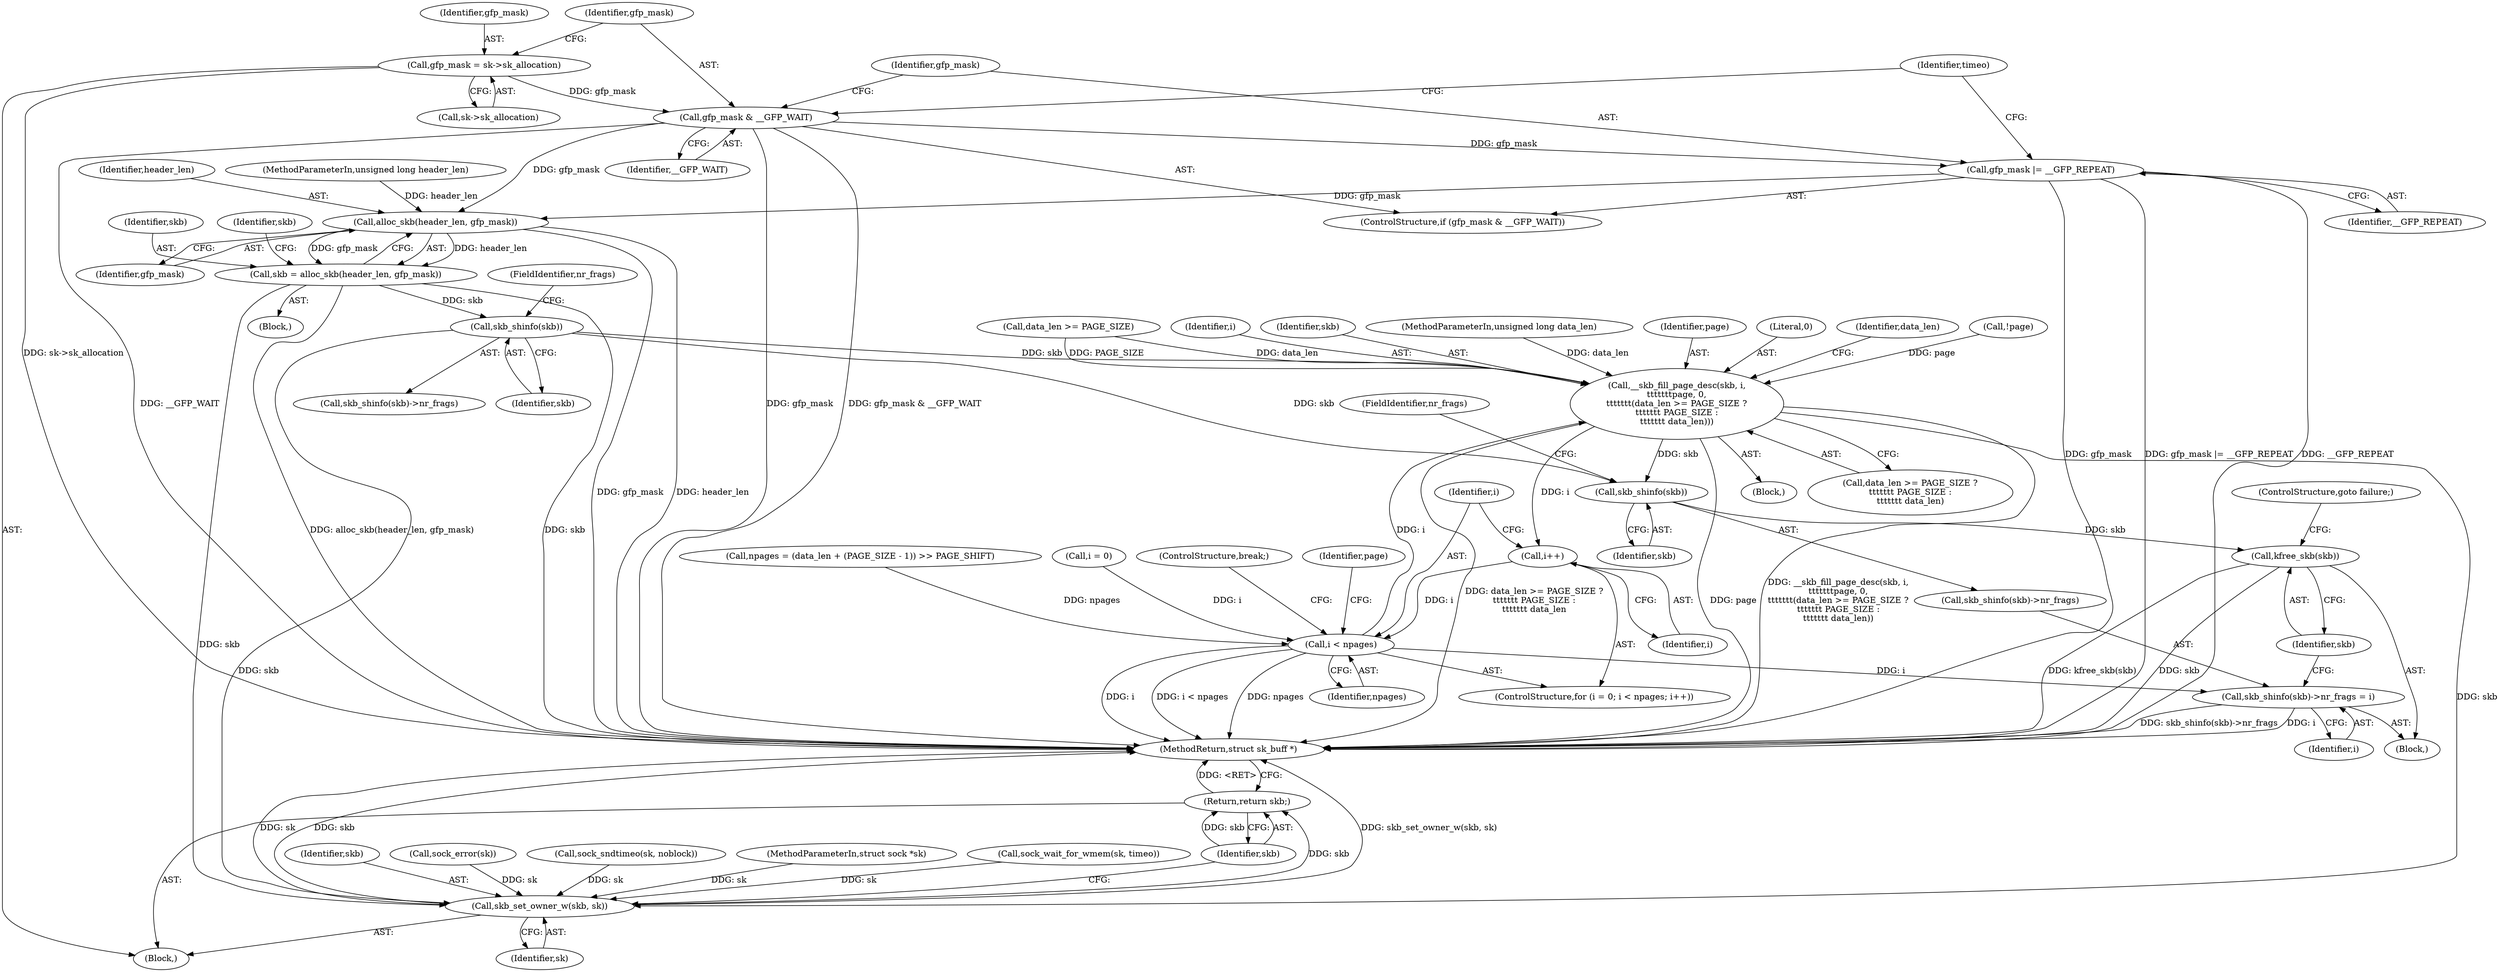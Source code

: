 digraph "0_linux_cc9b17ad29ecaa20bfe426a8d4dbfb94b13ff1cc@API" {
"1000113" [label="(Call,gfp_mask = sk->sk_allocation)"];
"1000119" [label="(Call,gfp_mask & __GFP_WAIT)"];
"1000122" [label="(Call,gfp_mask |= __GFP_REPEAT)"];
"1000166" [label="(Call,alloc_skb(header_len, gfp_mask))"];
"1000164" [label="(Call,skb = alloc_skb(header_len, gfp_mask))"];
"1000194" [label="(Call,skb_shinfo(skb))"];
"1000226" [label="(Call,skb_shinfo(skb))"];
"1000230" [label="(Call,kfree_skb(skb))"];
"1000233" [label="(Call,__skb_fill_page_desc(skb, i,\n\t\t\t\t\t\t\tpage, 0,\n\t\t\t\t\t\t\t(data_len >= PAGE_SIZE ?\n\t\t\t\t\t\t\t PAGE_SIZE :\n\t\t\t\t\t\t\t data_len)))"];
"1000205" [label="(Call,i++)"];
"1000202" [label="(Call,i < npages)"];
"1000224" [label="(Call,skb_shinfo(skb)->nr_frags = i)"];
"1000286" [label="(Call,skb_set_owner_w(skb, sk))"];
"1000289" [label="(Return,return skb;)"];
"1000166" [label="(Call,alloc_skb(header_len, gfp_mask))"];
"1000126" [label="(Identifier,timeo)"];
"1000198" [label="(ControlStructure,for (i = 0; i < npages; i++))"];
"1000196" [label="(FieldIdentifier,nr_frags)"];
"1000224" [label="(Call,skb_shinfo(skb)->nr_frags = i)"];
"1000287" [label="(Identifier,skb)"];
"1000247" [label="(ControlStructure,break;)"];
"1000122" [label="(Call,gfp_mask |= __GFP_REPEAT)"];
"1000232" [label="(ControlStructure,goto failure;)"];
"1000194" [label="(Call,skb_shinfo(skb))"];
"1000167" [label="(Identifier,header_len)"];
"1000303" [label="(MethodReturn,struct sk_buff *)"];
"1000225" [label="(Call,skb_shinfo(skb)->nr_frags)"];
"1000104" [label="(MethodParameterIn,unsigned long header_len)"];
"1000205" [label="(Call,i++)"];
"1000206" [label="(Identifier,i)"];
"1000204" [label="(Identifier,npages)"];
"1000210" [label="(Identifier,page)"];
"1000165" [label="(Identifier,skb)"];
"1000286" [label="(Call,skb_set_owner_w(skb, sk))"];
"1000113" [label="(Call,gfp_mask = sk->sk_allocation)"];
"1000120" [label="(Identifier,gfp_mask)"];
"1000219" [label="(Block,)"];
"1000164" [label="(Call,skb = alloc_skb(header_len, gfp_mask))"];
"1000119" [label="(Call,gfp_mask & __GFP_WAIT)"];
"1000118" [label="(ControlStructure,if (gfp_mask & __GFP_WAIT))"];
"1000290" [label="(Identifier,skb)"];
"1000108" [label="(Block,)"];
"1000135" [label="(Call,sock_error(sk))"];
"1000203" [label="(Identifier,i)"];
"1000289" [label="(Return,return skb;)"];
"1000230" [label="(Call,kfree_skb(skb))"];
"1000124" [label="(Identifier,__GFP_REPEAT)"];
"1000237" [label="(Literal,0)"];
"1000245" [label="(Identifier,data_len)"];
"1000217" [label="(Call,!page)"];
"1000178" [label="(Call,npages = (data_len + (PAGE_SIZE - 1)) >> PAGE_SHIFT)"];
"1000229" [label="(Identifier,i)"];
"1000207" [label="(Block,)"];
"1000127" [label="(Call,sock_sndtimeo(sk, noblock))"];
"1000168" [label="(Identifier,gfp_mask)"];
"1000103" [label="(MethodParameterIn,struct sock *sk)"];
"1000163" [label="(Block,)"];
"1000235" [label="(Identifier,i)"];
"1000228" [label="(FieldIdentifier,nr_frags)"];
"1000202" [label="(Call,i < npages)"];
"1000233" [label="(Call,__skb_fill_page_desc(skb, i,\n\t\t\t\t\t\t\tpage, 0,\n\t\t\t\t\t\t\t(data_len >= PAGE_SIZE ?\n\t\t\t\t\t\t\t PAGE_SIZE :\n\t\t\t\t\t\t\t data_len)))"];
"1000195" [label="(Identifier,skb)"];
"1000238" [label="(Call,data_len >= PAGE_SIZE ?\n\t\t\t\t\t\t\t PAGE_SIZE :\n\t\t\t\t\t\t\t data_len)"];
"1000115" [label="(Call,sk->sk_allocation)"];
"1000226" [label="(Call,skb_shinfo(skb))"];
"1000283" [label="(Call,sock_wait_for_wmem(sk, timeo))"];
"1000288" [label="(Identifier,sk)"];
"1000114" [label="(Identifier,gfp_mask)"];
"1000170" [label="(Identifier,skb)"];
"1000231" [label="(Identifier,skb)"];
"1000234" [label="(Identifier,skb)"];
"1000105" [label="(MethodParameterIn,unsigned long data_len)"];
"1000199" [label="(Call,i = 0)"];
"1000193" [label="(Call,skb_shinfo(skb)->nr_frags)"];
"1000236" [label="(Identifier,page)"];
"1000121" [label="(Identifier,__GFP_WAIT)"];
"1000239" [label="(Call,data_len >= PAGE_SIZE)"];
"1000123" [label="(Identifier,gfp_mask)"];
"1000227" [label="(Identifier,skb)"];
"1000113" -> "1000108"  [label="AST: "];
"1000113" -> "1000115"  [label="CFG: "];
"1000114" -> "1000113"  [label="AST: "];
"1000115" -> "1000113"  [label="AST: "];
"1000120" -> "1000113"  [label="CFG: "];
"1000113" -> "1000303"  [label="DDG: sk->sk_allocation"];
"1000113" -> "1000119"  [label="DDG: gfp_mask"];
"1000119" -> "1000118"  [label="AST: "];
"1000119" -> "1000121"  [label="CFG: "];
"1000120" -> "1000119"  [label="AST: "];
"1000121" -> "1000119"  [label="AST: "];
"1000123" -> "1000119"  [label="CFG: "];
"1000126" -> "1000119"  [label="CFG: "];
"1000119" -> "1000303"  [label="DDG: __GFP_WAIT"];
"1000119" -> "1000303"  [label="DDG: gfp_mask"];
"1000119" -> "1000303"  [label="DDG: gfp_mask & __GFP_WAIT"];
"1000119" -> "1000122"  [label="DDG: gfp_mask"];
"1000119" -> "1000166"  [label="DDG: gfp_mask"];
"1000122" -> "1000118"  [label="AST: "];
"1000122" -> "1000124"  [label="CFG: "];
"1000123" -> "1000122"  [label="AST: "];
"1000124" -> "1000122"  [label="AST: "];
"1000126" -> "1000122"  [label="CFG: "];
"1000122" -> "1000303"  [label="DDG: gfp_mask"];
"1000122" -> "1000303"  [label="DDG: gfp_mask |= __GFP_REPEAT"];
"1000122" -> "1000303"  [label="DDG: __GFP_REPEAT"];
"1000122" -> "1000166"  [label="DDG: gfp_mask"];
"1000166" -> "1000164"  [label="AST: "];
"1000166" -> "1000168"  [label="CFG: "];
"1000167" -> "1000166"  [label="AST: "];
"1000168" -> "1000166"  [label="AST: "];
"1000164" -> "1000166"  [label="CFG: "];
"1000166" -> "1000303"  [label="DDG: gfp_mask"];
"1000166" -> "1000303"  [label="DDG: header_len"];
"1000166" -> "1000164"  [label="DDG: header_len"];
"1000166" -> "1000164"  [label="DDG: gfp_mask"];
"1000104" -> "1000166"  [label="DDG: header_len"];
"1000164" -> "1000163"  [label="AST: "];
"1000165" -> "1000164"  [label="AST: "];
"1000170" -> "1000164"  [label="CFG: "];
"1000164" -> "1000303"  [label="DDG: alloc_skb(header_len, gfp_mask)"];
"1000164" -> "1000303"  [label="DDG: skb"];
"1000164" -> "1000194"  [label="DDG: skb"];
"1000164" -> "1000286"  [label="DDG: skb"];
"1000194" -> "1000193"  [label="AST: "];
"1000194" -> "1000195"  [label="CFG: "];
"1000195" -> "1000194"  [label="AST: "];
"1000196" -> "1000194"  [label="CFG: "];
"1000194" -> "1000226"  [label="DDG: skb"];
"1000194" -> "1000233"  [label="DDG: skb"];
"1000194" -> "1000286"  [label="DDG: skb"];
"1000226" -> "1000225"  [label="AST: "];
"1000226" -> "1000227"  [label="CFG: "];
"1000227" -> "1000226"  [label="AST: "];
"1000228" -> "1000226"  [label="CFG: "];
"1000233" -> "1000226"  [label="DDG: skb"];
"1000226" -> "1000230"  [label="DDG: skb"];
"1000230" -> "1000219"  [label="AST: "];
"1000230" -> "1000231"  [label="CFG: "];
"1000231" -> "1000230"  [label="AST: "];
"1000232" -> "1000230"  [label="CFG: "];
"1000230" -> "1000303"  [label="DDG: skb"];
"1000230" -> "1000303"  [label="DDG: kfree_skb(skb)"];
"1000233" -> "1000207"  [label="AST: "];
"1000233" -> "1000238"  [label="CFG: "];
"1000234" -> "1000233"  [label="AST: "];
"1000235" -> "1000233"  [label="AST: "];
"1000236" -> "1000233"  [label="AST: "];
"1000237" -> "1000233"  [label="AST: "];
"1000238" -> "1000233"  [label="AST: "];
"1000245" -> "1000233"  [label="CFG: "];
"1000233" -> "1000303"  [label="DDG: page"];
"1000233" -> "1000303"  [label="DDG: __skb_fill_page_desc(skb, i,\n\t\t\t\t\t\t\tpage, 0,\n\t\t\t\t\t\t\t(data_len >= PAGE_SIZE ?\n\t\t\t\t\t\t\t PAGE_SIZE :\n\t\t\t\t\t\t\t data_len))"];
"1000233" -> "1000303"  [label="DDG: data_len >= PAGE_SIZE ?\n\t\t\t\t\t\t\t PAGE_SIZE :\n\t\t\t\t\t\t\t data_len"];
"1000233" -> "1000205"  [label="DDG: i"];
"1000202" -> "1000233"  [label="DDG: i"];
"1000217" -> "1000233"  [label="DDG: page"];
"1000239" -> "1000233"  [label="DDG: PAGE_SIZE"];
"1000239" -> "1000233"  [label="DDG: data_len"];
"1000105" -> "1000233"  [label="DDG: data_len"];
"1000233" -> "1000286"  [label="DDG: skb"];
"1000205" -> "1000198"  [label="AST: "];
"1000205" -> "1000206"  [label="CFG: "];
"1000206" -> "1000205"  [label="AST: "];
"1000203" -> "1000205"  [label="CFG: "];
"1000205" -> "1000202"  [label="DDG: i"];
"1000202" -> "1000198"  [label="AST: "];
"1000202" -> "1000204"  [label="CFG: "];
"1000203" -> "1000202"  [label="AST: "];
"1000204" -> "1000202"  [label="AST: "];
"1000210" -> "1000202"  [label="CFG: "];
"1000247" -> "1000202"  [label="CFG: "];
"1000202" -> "1000303"  [label="DDG: i"];
"1000202" -> "1000303"  [label="DDG: i < npages"];
"1000202" -> "1000303"  [label="DDG: npages"];
"1000199" -> "1000202"  [label="DDG: i"];
"1000178" -> "1000202"  [label="DDG: npages"];
"1000202" -> "1000224"  [label="DDG: i"];
"1000224" -> "1000219"  [label="AST: "];
"1000224" -> "1000229"  [label="CFG: "];
"1000225" -> "1000224"  [label="AST: "];
"1000229" -> "1000224"  [label="AST: "];
"1000231" -> "1000224"  [label="CFG: "];
"1000224" -> "1000303"  [label="DDG: skb_shinfo(skb)->nr_frags"];
"1000224" -> "1000303"  [label="DDG: i"];
"1000286" -> "1000108"  [label="AST: "];
"1000286" -> "1000288"  [label="CFG: "];
"1000287" -> "1000286"  [label="AST: "];
"1000288" -> "1000286"  [label="AST: "];
"1000290" -> "1000286"  [label="CFG: "];
"1000286" -> "1000303"  [label="DDG: skb"];
"1000286" -> "1000303"  [label="DDG: skb_set_owner_w(skb, sk)"];
"1000286" -> "1000303"  [label="DDG: sk"];
"1000283" -> "1000286"  [label="DDG: sk"];
"1000135" -> "1000286"  [label="DDG: sk"];
"1000127" -> "1000286"  [label="DDG: sk"];
"1000103" -> "1000286"  [label="DDG: sk"];
"1000286" -> "1000289"  [label="DDG: skb"];
"1000289" -> "1000108"  [label="AST: "];
"1000289" -> "1000290"  [label="CFG: "];
"1000290" -> "1000289"  [label="AST: "];
"1000303" -> "1000289"  [label="CFG: "];
"1000289" -> "1000303"  [label="DDG: <RET>"];
"1000290" -> "1000289"  [label="DDG: skb"];
}
